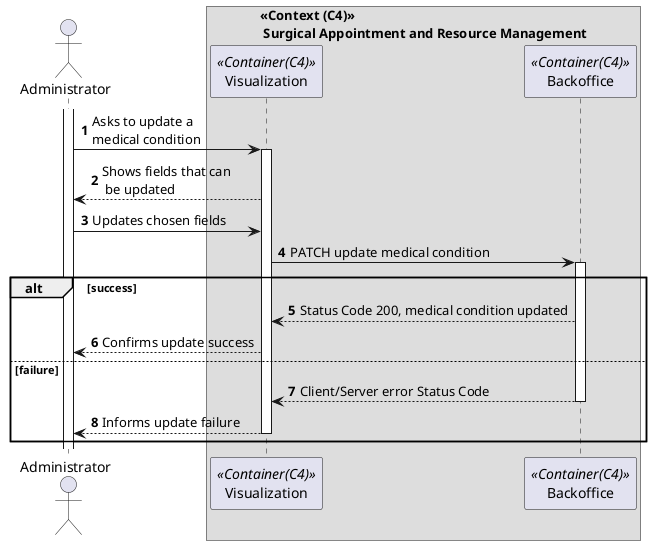 @startuml
'https://plantuml.com/sequence-diagram

autonumber

actor "Administrator" as admin


box "<<Context (C4)>>\n Surgical Appointment and Resource Management"
participant Visualization as ui <<Container(C4)>>
participant Backoffice as bo <<Container(C4)>>


activate admin

admin -> ui : Asks to update a \nmedical condition

activate ui

ui --> admin : Shows fields that can\n be updated

admin -> ui : Updates chosen fields

ui -> bo : PATCH update medical condition 

activate bo

alt success

bo --> ui : Status Code 200, medical condition updated 

ui --> admin : Confirms update success

else failure

bo --> ui:  Client/Server error Status Code

deactivate bo

ui --> admin: Informs update failure

deactivate ui

end


@enduml